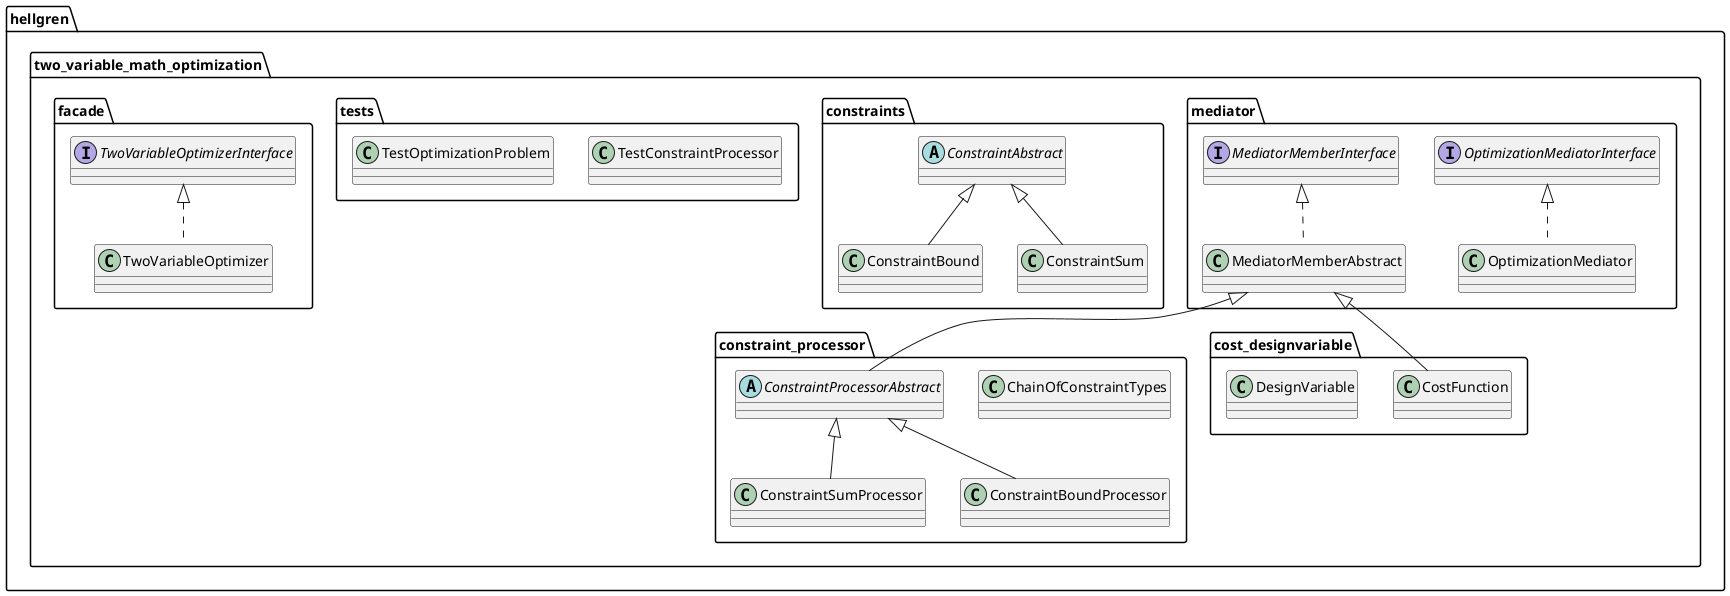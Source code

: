 @startuml
class hellgren.two_variable_math_optimization.mediator.MediatorMemberAbstract {
}
class hellgren.two_variable_math_optimization.constraint_processor.ConstraintSumProcessor {
}
abstract class hellgren.two_variable_math_optimization.constraints.ConstraintAbstract {
}
class hellgren.two_variable_math_optimization.constraints.ConstraintBound {
}
interface hellgren.two_variable_math_optimization.mediator.OptimizationMediatorInterface {
}
class hellgren.two_variable_math_optimization.constraint_processor.ChainOfConstraintTypes {
}
class hellgren.two_variable_math_optimization.constraints.ConstraintSum {
}
class hellgren.two_variable_math_optimization.mediator.OptimizationMediator {
}
interface hellgren.two_variable_math_optimization.mediator.MediatorMemberInterface {
}
abstract class hellgren.two_variable_math_optimization.constraint_processor.ConstraintProcessorAbstract {
}
class hellgren.two_variable_math_optimization.tests.TestConstraintProcessor {
}
class hellgren.two_variable_math_optimization.cost_designvariable.CostFunction {
}
class hellgren.two_variable_math_optimization.constraint_processor.ConstraintBoundProcessor {
}
class hellgren.two_variable_math_optimization.cost_designvariable.DesignVariable {
}
class hellgren.two_variable_math_optimization.tests.TestOptimizationProblem {
}
interface hellgren.two_variable_math_optimization.facade.TwoVariableOptimizerInterface {
}
class hellgren.two_variable_math_optimization.facade.TwoVariableOptimizer {
}


hellgren.two_variable_math_optimization.mediator.MediatorMemberInterface <|.. hellgren.two_variable_math_optimization.mediator.MediatorMemberAbstract
hellgren.two_variable_math_optimization.constraint_processor.ConstraintProcessorAbstract <|-- hellgren.two_variable_math_optimization.constraint_processor.ConstraintSumProcessor
hellgren.two_variable_math_optimization.constraints.ConstraintAbstract <|-- hellgren.two_variable_math_optimization.constraints.ConstraintBound
hellgren.two_variable_math_optimization.constraints.ConstraintAbstract <|-- hellgren.two_variable_math_optimization.constraints.ConstraintSum
hellgren.two_variable_math_optimization.mediator.OptimizationMediatorInterface <|.. hellgren.two_variable_math_optimization.mediator.OptimizationMediator
hellgren.two_variable_math_optimization.mediator.MediatorMemberAbstract <|-- hellgren.two_variable_math_optimization.constraint_processor.ConstraintProcessorAbstract
hellgren.two_variable_math_optimization.mediator.MediatorMemberAbstract <|-- hellgren.two_variable_math_optimization.cost_designvariable.CostFunction
hellgren.two_variable_math_optimization.constraint_processor.ConstraintProcessorAbstract <|-- hellgren.two_variable_math_optimization.constraint_processor.ConstraintBoundProcessor
hellgren.two_variable_math_optimization.facade.TwoVariableOptimizerInterface <|.. hellgren.two_variable_math_optimization.facade.TwoVariableOptimizer
@enduml